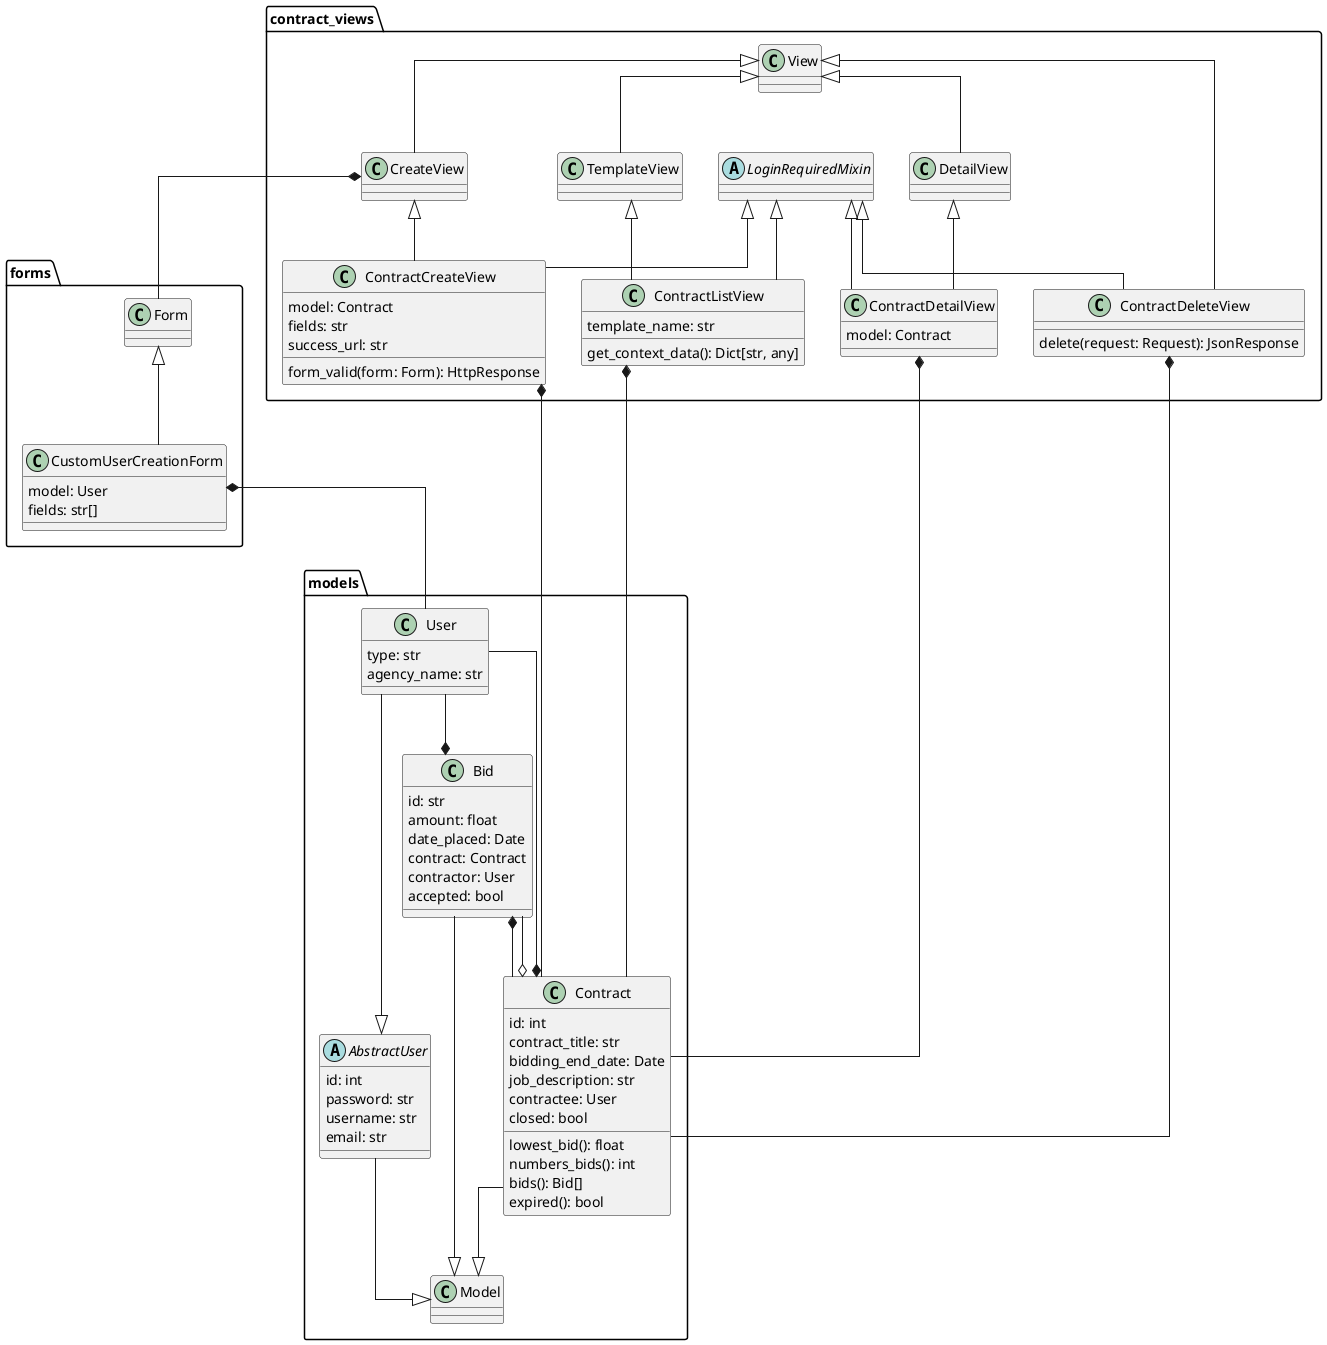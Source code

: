 @startuml class_diagram
skinparam linetype ortho
package "models" {
 class Model {}

 class Bid {
 id: str
 amount: float
 date_placed: Date
 contract: Contract
 contractor: User
 accepted: bool
 } 

 class Contract {
 id: int
 contract_title: str
 bidding_end_date: Date
 job_description: str
 contractee: User
closed: bool
 lowest_bid(): float
 numbers_bids(): int
 bids(): Bid[]
 expired(): bool
 } 

 class User {
 type: str
 agency_name: str
 } 

 abstract class AbstractUser{
 id: int
 password: str
 username: str
 email: str
 }
 
 Bid --|> Model
 Contract --|> Model
 AbstractUser --|> Model
 User --|> AbstractUser
 Bid *-- Contract
 Bid --o Contract
 User --* Contract
 User --* Bid
 }

package "contract_views" {
class View {}
class CreateView {}
class TemplateView {}
class DetailView {}
abstract class LoginRequiredMixin {}

class ContractListView {
 template_name: str
 get_context_data(): Dict[str, any]
}

class ContractCreateView {
model: Contract
fields: str
success_url: str
form_valid(form: Form): HttpResponse
}

class ContractDetailView {
model: Contract
}

class ContractDeleteView {
    delete(request: Request): JsonResponse
}

View <|-- CreateView
View <|-- DetailView
View <|-- TemplateView
View <|-- ContractDeleteView
DetailView <|-- ContractDetailView
TemplateView <|-- ContractListView
CreateView <|-- ContractCreateView

LoginRequiredMixin <|-- ContractDetailView
LoginRequiredMixin <|-- ContractListView
LoginRequiredMixin <|-- ContractCreateView
LoginRequiredMixin <|-- ContractDeleteView


ContractCreateView *-- Contract
ContractListView *-- Contract
ContractDetailView *-- Contract
ContractDeleteView *-- Contract
}

package "forms" {
class Form {}

class CustomUserCreationForm {
model: User
fields: str[]
}

Form <|-- CustomUserCreationForm
}

CustomUserCreationForm *-- User
CreateView *-- Form

@enduml